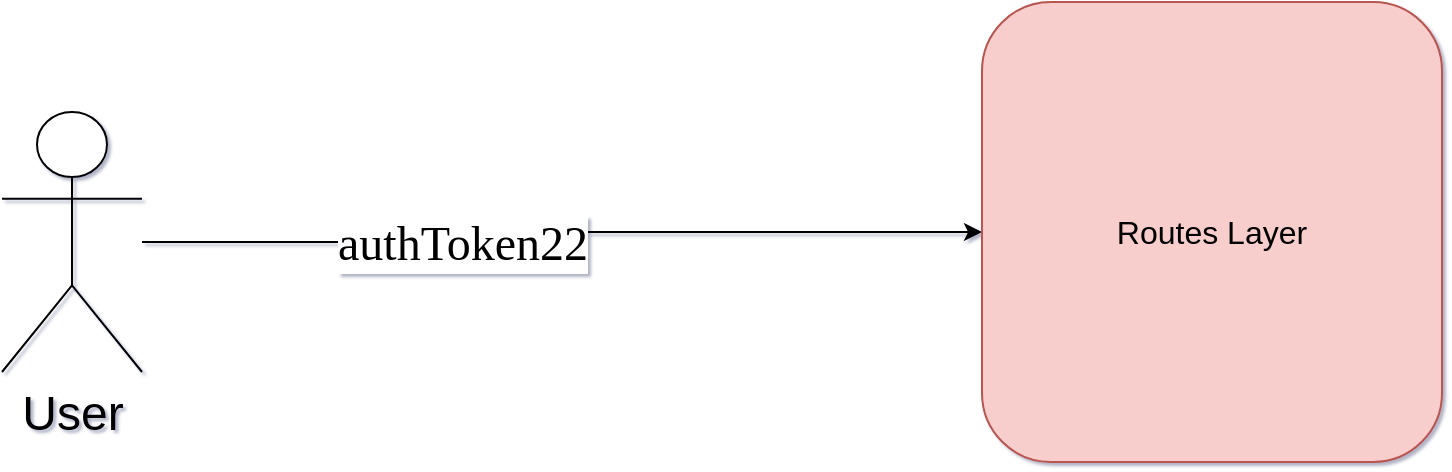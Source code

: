 <mxfile version="27.1.6">
  <diagram name="Page-1" id="ccJTZDD1wx99KNPTEy8s">
    <mxGraphModel dx="1028" dy="948" grid="1" gridSize="10" guides="1" tooltips="1" connect="1" arrows="1" fold="1" page="0" pageScale="1" pageWidth="1100" pageHeight="850" math="0" shadow="1">
      <root>
        <mxCell id="0" />
        <mxCell id="1" parent="0" />
        <mxCell id="xWATM79kDzYv1mufdy2W-5" value="" style="edgeStyle=orthogonalEdgeStyle;rounded=0;orthogonalLoop=1;jettySize=auto;html=1;" parent="1" source="xWATM79kDzYv1mufdy2W-1" target="xWATM79kDzYv1mufdy2W-4" edge="1">
          <mxGeometry relative="1" as="geometry" />
        </mxCell>
        <mxCell id="xWATM79kDzYv1mufdy2W-10" value="&lt;font face=&quot;Comic Sans MS&quot;&gt;&lt;span style=&quot;font-size: 24px;&quot;&gt;authToken22&lt;/span&gt;&lt;/font&gt;" style="edgeLabel;html=1;align=center;verticalAlign=middle;resizable=0;points=[];" parent="xWATM79kDzYv1mufdy2W-5" vertex="1" connectable="0">
          <mxGeometry x="-0.247" y="-1" relative="1" as="geometry">
            <mxPoint as="offset" />
          </mxGeometry>
        </mxCell>
        <mxCell id="xWATM79kDzYv1mufdy2W-1" value="&lt;font style=&quot;font-size: 24px;&quot;&gt;User&lt;/font&gt;" style="shape=umlActor;verticalLabelPosition=bottom;verticalAlign=top;html=1;outlineConnect=0;" parent="1" vertex="1">
          <mxGeometry x="30" y="45" width="70" height="130" as="geometry" />
        </mxCell>
        <mxCell id="xWATM79kDzYv1mufdy2W-4" value="&lt;font size=&quot;3&quot;&gt;Routes Layer&lt;/font&gt;" style="rounded=1;whiteSpace=wrap;html=1;verticalAlign=middle;align=center;fillColor=#f8cecc;strokeColor=#b85450;" parent="1" vertex="1">
          <mxGeometry x="520" y="-10" width="230" height="230" as="geometry" />
        </mxCell>
      </root>
    </mxGraphModel>
  </diagram>
</mxfile>
